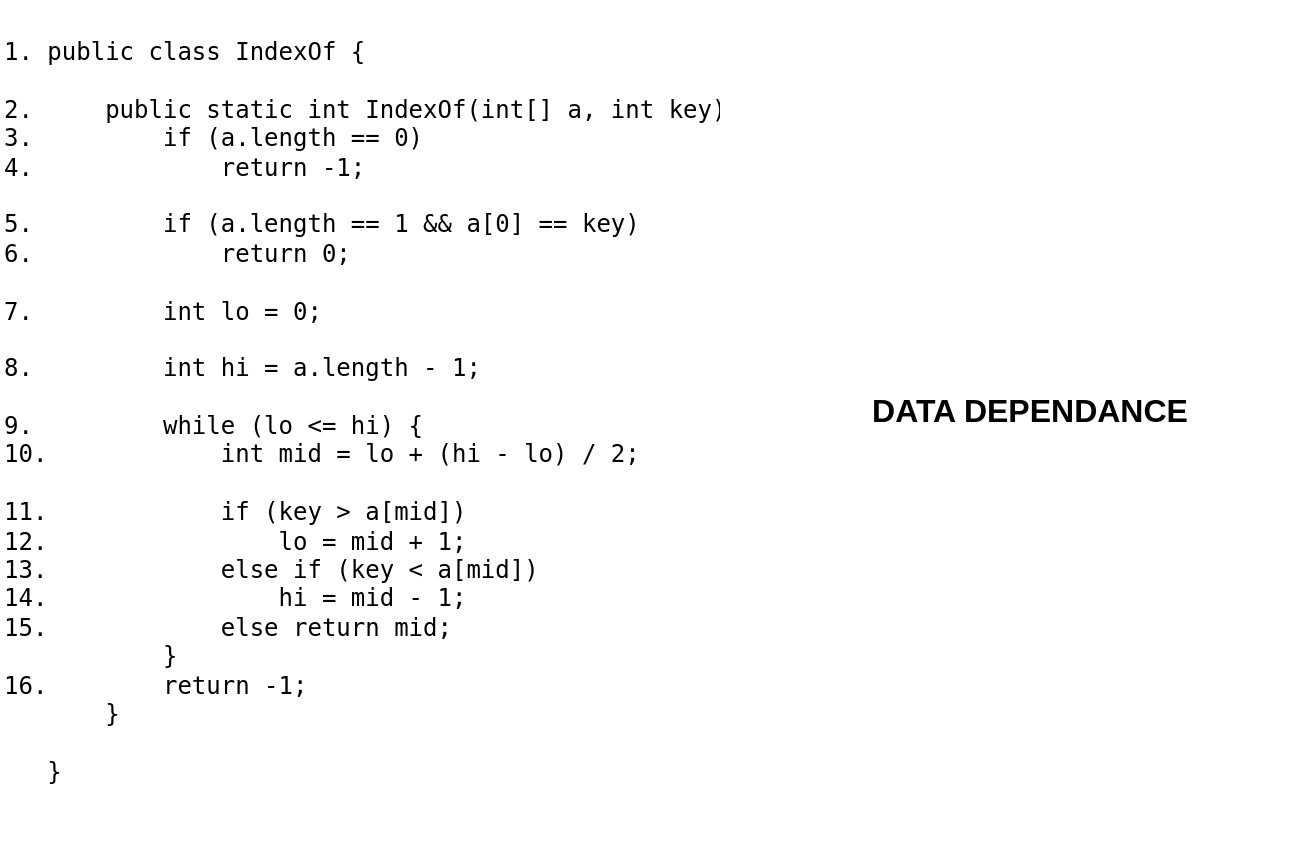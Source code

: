 <mxfile version="26.2.3">
  <diagram name="Pagina-1" id="XMuqWZLkqimTZiR3ArTc">
    <mxGraphModel dx="1044" dy="563" grid="1" gridSize="10" guides="1" tooltips="1" connect="1" arrows="1" fold="1" page="1" pageScale="1" pageWidth="827" pageHeight="1169" math="0" shadow="0">
      <root>
        <mxCell id="0" />
        <mxCell id="1" parent="0" />
        <mxCell id="eCMLK8YqS8jhUNkkTPj8-1" value="&lt;pre id=&quot;yui_3_18_1_1_1743517991682_94&quot;&gt;&lt;code id=&quot;yui_3_18_1_1_1743517991682_99&quot; class=&quot;language-java&quot;&gt;1. public class IndexOf {&lt;br/&gt;&lt;br/&gt;2.     public static int IndexOf(int[] a, int key) {&lt;br/&gt;3.         if (a.length == 0)&lt;br/&gt;4.             return -1;&lt;br/&gt;&lt;br/&gt;5.         if (a.length == 1 &amp;amp;&amp;amp; a[0] == key)&lt;br/&gt;6.             return 0;&lt;br/&gt;&lt;br/&gt;7.         int lo = 0;&lt;br/&gt;&lt;br/&gt;8.         int hi = a.length - 1;&lt;br/&gt;&lt;br/&gt;9.         while (lo &amp;lt;= hi) {&lt;br/&gt;10.            int mid = lo + (hi - lo) / 2;&lt;br/&gt;&lt;br/&gt;11.            if (key &amp;gt; a[mid])&lt;br/&gt;12.                lo = mid + 1;&lt;br/&gt;13.            else if (key &amp;lt; a[mid])&lt;br/&gt;14.                hi = mid - 1;&lt;br/&gt;15.            else return mid;&lt;br/&gt;           }&lt;br/&gt;16.        return -1;&lt;br/&gt;       }&lt;br/&gt;&lt;br/&gt;   }&lt;/code&gt;&lt;/pre&gt;" style="text;html=1;whiteSpace=wrap;overflow=hidden;rounded=0;" vertex="1" parent="1">
          <mxGeometry x="40" y="40" width="360" height="430" as="geometry" />
        </mxCell>
        <mxCell id="eCMLK8YqS8jhUNkkTPj8-2" value="DATA DEPENDANCE" style="text;html=1;align=center;verticalAlign=middle;whiteSpace=wrap;rounded=0;fontSize=16;fontStyle=1" vertex="1" parent="1">
          <mxGeometry x="420" y="180" width="270" height="130" as="geometry" />
        </mxCell>
      </root>
    </mxGraphModel>
  </diagram>
</mxfile>
